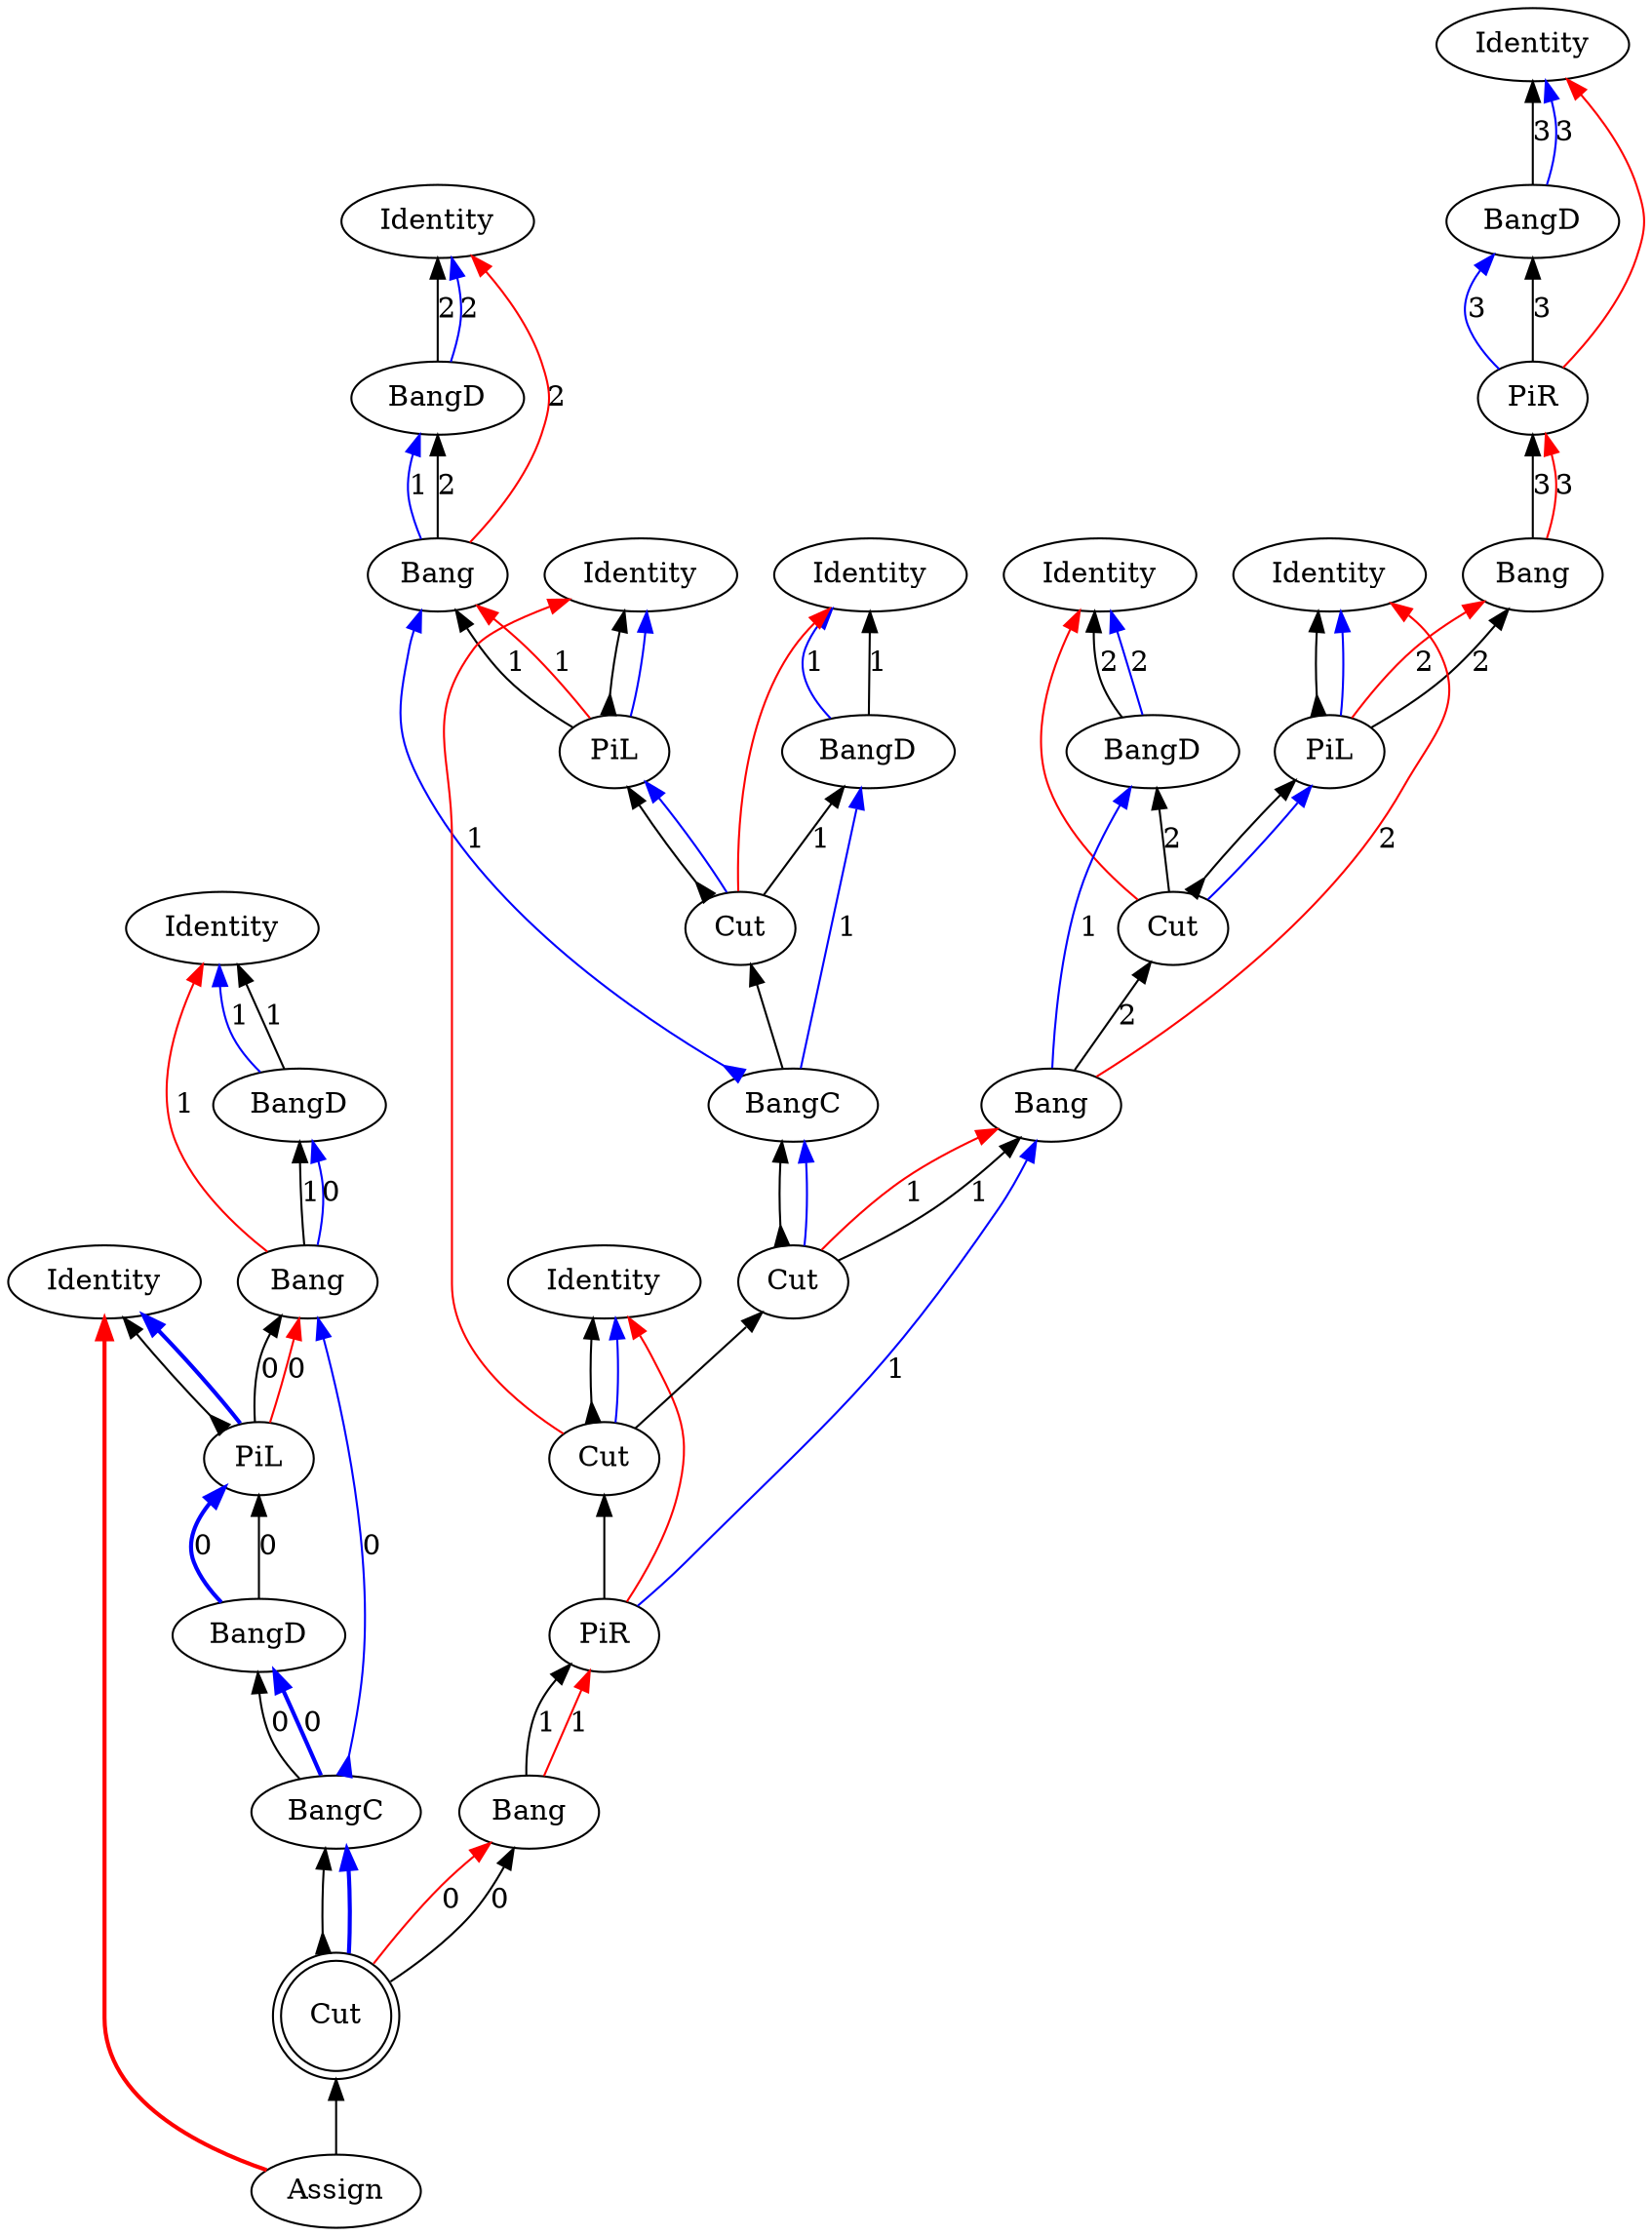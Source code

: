 digraph {
rankdir="BT"
"Identity0" [label="Identity"]
"BangD1" [label="BangD"]
"PiR2" [label="PiR"]
"Bang3" [label="Bang"]
"Identity4" [label="Identity"]
"PiL5" [label="PiL"]
"Identity6" [label="Identity"]
"BangD7" [label="BangD"]
"Cut8" [label="Cut"]
"Bang9" [label="Bang"]
"Identity10" [label="Identity"]
"Identity11" [label="Identity"]
"BangD12" [label="BangD"]
"Bang13" [label="Bang"]
"Identity14" [label="Identity"]
"PiL15" [label="PiL"]
"Identity16" [label="Identity"]
"BangD17" [label="BangD"]
"Cut18" [label="Cut"]
"BangC19" [label="BangC"]
"PiR20" [label="PiR"]
"Bang21" [label="Bang"]
"Identity22" [label="Identity"]
"BangD23" [label="BangD"]
"Bang24" [label="Bang"]
"Identity25" [label="Identity"]
"PiL26" [label="PiL"]
"BangD27" [label="BangD"]
"BangC28" [label="BangC"]
"Assign29" [label="Assign"]
"Cut30" [label="Cut",shape=doublecircle]
"Cut31" [label="Cut"]
"Cut32" [label="Cut"]
"Bang24" -> "BangD23"[color=black,weight=5,tooltip="c_bseq24",label="1",arrowhead=normal,arrowtail=none,dir=both]
"Bang21" -> "PiR20"[color=black,weight=5,tooltip="c_bseq32",label="1",arrowhead=normal,arrowtail=none,dir=both]
"Bang13" -> "BangD12"[color=black,weight=5,tooltip="c_bseq58",label="2",arrowhead=normal,arrowtail=none,dir=both]
"Bang9" -> "Cut8"[color=black,weight=5,tooltip="c_bseq67",label="2",arrowhead=normal,arrowtail=none,dir=both]
"Bang3" -> "PiR2"[color=black,weight=5,tooltip="c_bseq79",label="3",arrowhead=normal,arrowtail=none,dir=both]
"Cut18" -> "PiL15"[color=black,weight=5,tooltip="c_lseq46",arrowhead=normal,arrowtail=inv,dir=both]
"Cut8" -> "PiL5"[color=black,weight=5,tooltip="c_lseq68",arrowhead=normal,arrowtail=inv,dir=both]
"Cut18" -> "BangD17"[color=black,weight=5,tooltip="c_rseq47",label="1",arrowhead=normal,arrowtail=none,dir=both]
"Cut8" -> "BangD7"[color=black,weight=5,tooltip="c_rseq69",label="2",arrowhead=normal,arrowtail=none,dir=both]
"PiL26" -> "Bang24"[color=black,weight=5,tooltip="dseq20",label="0",arrowhead=normal,arrowtail=none,dir=both]
"Cut30" -> "Bang21"[color=black,weight=5,tooltip="dseq29",label="0",arrowhead=normal,arrowtail=none,dir=both]
"PiL15" -> "Bang13"[color=black,weight=5,tooltip="dseq54",label="1",arrowhead=normal,arrowtail=none,dir=both]
"Cut31" -> "Bang9"[color=black,weight=5,tooltip="dseq63",label="1",arrowhead=normal,arrowtail=none,dir=both]
"PiL5" -> "Bang3"[color=black,weight=5,tooltip="dseq76",label="2",arrowhead=normal,arrowtail=none,dir=both]
"PiR20" -> "Bang9"[color=blue,weight=2,tooltip="h34",label="1",arrowhead=normal,arrowtail=none,dir=both]
"Bang9" -> "BangD7"[color=blue,weight=2,tooltip="hf65",label="1",arrowhead=normal,arrowtail=none,dir=both]
"BangD7" -> "Identity6"[color=blue,weight=2,tooltip="hret73",label="2",arrowhead=normal,arrowtail=none,dir=both]
"BangD7" -> "Identity6"[color=black,weight=5,tooltip="hseq72",label="2",arrowhead=normal,arrowtail=none,dir=both]
"PiR2" -> "BangD1"[color=blue,weight=2,tooltip="i81",label="3",arrowhead=normal,arrowtail=none,dir=both]
"PiL26" -> "Identity25"[color=black,weight=5,tooltip="idseq21",arrowhead=normal,arrowtail=inv,dir=both]
"PiL15" -> "Identity14"[color=black,weight=5,tooltip="idseq55",arrowhead=normal,arrowtail=inv,dir=both]
"Cut32" -> "Identity10"[color=black,weight=5,tooltip="idseq64",arrowhead=normal,arrowtail=inv,dir=both]
"PiL5" -> "Identity4"[color=black,weight=5,tooltip="idseq77",arrowhead=normal,arrowtail=inv,dir=both]
"BangD1" -> "Identity0"[color=blue,weight=2,tooltip="iret84",label="3",arrowhead=normal,arrowtail=none,dir=both]
"BangD1" -> "Identity0"[color=black,weight=5,tooltip="iseq83",label="3",arrowhead=normal,arrowtail=none,dir=both]
"PiL26" -> "Identity25"[color=blue,weight=2,tooltip="lret19",arrowhead=normal,arrowtail=none,penwidth=2,dir=both]
"PiL15" -> "Identity14"[color=blue,weight=2,tooltip="lret53",arrowhead=normal,arrowtail=none,dir=both]
"Cut32" -> "Identity10"[color=blue,weight=2,tooltip="lret62",arrowhead=normal,arrowtail=none,dir=both]
"PiL5" -> "Identity4"[color=blue,weight=2,tooltip="lret75",arrowhead=normal,arrowtail=none,dir=both]
"BangD27" -> "PiL26"[color=blue,weight=2,tooltip="lval14",label="0",arrowhead=normal,arrowtail=none,penwidth=2,dir=both]
"Cut18" -> "PiL15"[color=blue,weight=2,tooltip="lval48",arrowhead=normal,arrowtail=none,dir=both]
"Cut8" -> "PiL5"[color=blue,weight=2,tooltip="lval70",arrowhead=normal,arrowtail=none,dir=both]
"PiL26" -> "Bang24"[color=red,weight=2,tooltip="newrret18",label="0",arrowhead=normal,arrowtail=none,dir=both]
"Cut30" -> "Bang21"[color=red,weight=2,tooltip="newrret27",label="0",arrowhead=normal,arrowtail=none,dir=both]
"PiL15" -> "Bang13"[color=red,weight=2,tooltip="newrret52",label="1",arrowhead=normal,arrowtail=none,dir=both]
"Cut31" -> "Bang9"[color=red,weight=2,tooltip="newrret61",label="1",arrowhead=normal,arrowtail=none,dir=both]
"PiL5" -> "Bang3"[color=red,weight=2,tooltip="newrret74",label="2",arrowhead=normal,arrowtail=none,dir=both]
"Bang24" -> "Identity22"[color=red,weight=2,tooltip="newrretf23",label="1",arrowhead=normal,arrowtail=none,dir=both]
"Bang21" -> "PiR20"[color=red,weight=2,tooltip="newrretf31",label="1",arrowhead=normal,arrowtail=none,dir=both]
"Bang13" -> "Identity11"[color=red,weight=2,tooltip="newrretf57",label="2",arrowhead=normal,arrowtail=none,dir=both]
"Bang9" -> "Identity4"[color=red,weight=2,tooltip="newrretf66",label="2",arrowhead=normal,arrowtail=none,dir=both]
"Bang3" -> "PiR2"[color=red,weight=2,tooltip="newrretf78",label="3",arrowhead=normal,arrowtail=none,dir=both]
"PiR20" -> "Identity10"[color=red,weight=2,tooltip="ret35",arrowhead=normal,arrowtail=none,dir=both]
"Cut32" -> "Identity14"[color=red,weight=2,tooltip="ret42",arrowhead=normal,arrowtail=none,dir=both]
"Assign29" -> "Identity25"[color=red,weight=2,tooltip="ret8",arrowhead=normal,arrowtail=none,penwidth=2,dir=both]
"PiR2" -> "Identity0"[color=red,weight=2,tooltip="ret82",arrowhead=normal,arrowtail=none,dir=both]
"Assign29" -> "Cut30"[color=black,weight=5,tooltip="retseq0",arrowhead=normal,arrowtail=none,dir=both]
"Cut18" -> "Identity16"[color=red,weight=2,tooltip="rval49",arrowhead=normal,arrowtail=none,dir=both]
"Cut8" -> "Identity6"[color=red,weight=2,tooltip="rval71",arrowhead=normal,arrowtail=none,dir=both]
"BangC28" -> "BangD27"[color=black,weight=5,tooltip="seq11",label="0",arrowhead=normal,arrowtail=none,dir=both]
"PiR20" -> "Cut32"[color=black,weight=5,tooltip="seq33",arrowhead=normal,arrowtail=none,dir=both]
"Cut31" -> "BangC19"[color=black,weight=5,tooltip="seq40",arrowhead=normal,arrowtail=inv,dir=both]
"BangC19" -> "Cut18"[color=black,weight=5,tooltip="seq45",arrowhead=normal,arrowtail=none,dir=both]
"Cut30" -> "BangC28"[color=black,weight=5,tooltip="seq6",arrowhead=normal,arrowtail=inv,dir=both]
"PiR2" -> "BangD1"[color=black,weight=5,tooltip="seq80",label="3",arrowhead=normal,arrowtail=none,dir=both]
"Cut32" -> "Cut31"[color=black,weight=5,tooltip="seqP86",arrowhead=normal,arrowtail=none,dir=both]
"Cut30" -> "BangC28"[color=blue,weight=2,tooltip="x7",arrowhead=normal,arrowtail=none,penwidth=2,dir=both]
"BangC28" -> "BangD27"[color=blue,weight=2,tooltip="xA9",label="0",arrowhead=normal,arrowtail=none,penwidth=2,dir=both]
"BangC28" -> "Bang24"[color=blue,weight=2,tooltip="xB10",label="0",arrowhead=normal,arrowtail=inv,dir=both]
"Bang24" -> "BangD23"[color=blue,weight=2,tooltip="xBf22",label="0",arrowhead=normal,arrowtail=none,dir=both]
"BangD23" -> "Identity22"[color=blue,weight=2,tooltip="xret26",label="1",arrowhead=normal,arrowtail=none,dir=both]
"BangD27" -> "PiL26"[color=black,weight=5,tooltip="xseq16",label="0",arrowhead=normal,arrowtail=none,dir=both]
"BangD23" -> "Identity22"[color=black,weight=5,tooltip="xseq25",label="1",arrowhead=normal,arrowtail=none,dir=both]
"Cut31" -> "BangC19"[color=blue,weight=2,tooltip="y41",arrowhead=normal,arrowtail=none,dir=both]
"BangC19" -> "BangD17"[color=blue,weight=2,tooltip="yA43",label="1",arrowhead=normal,arrowtail=none,dir=both]
"BangC19" -> "Bang13"[color=blue,weight=2,tooltip="yB44",label="1",arrowhead=normal,arrowtail=inv,dir=both]
"Bang13" -> "BangD12"[color=blue,weight=2,tooltip="yBf56",label="1",arrowhead=normal,arrowtail=none,dir=both]
"BangD17" -> "Identity16"[color=blue,weight=2,tooltip="yret51",label="1",arrowhead=normal,arrowtail=none,dir=both]
"BangD12" -> "Identity11"[color=blue,weight=2,tooltip="yret60",label="2",arrowhead=normal,arrowtail=none,dir=both]
"BangD17" -> "Identity16"[color=black,weight=5,tooltip="yseq50",label="1",arrowhead=normal,arrowtail=none,dir=both]
"BangD12" -> "Identity11"[color=black,weight=5,tooltip="yseq59",label="2",arrowhead=normal,arrowtail=none,dir=both]
}
